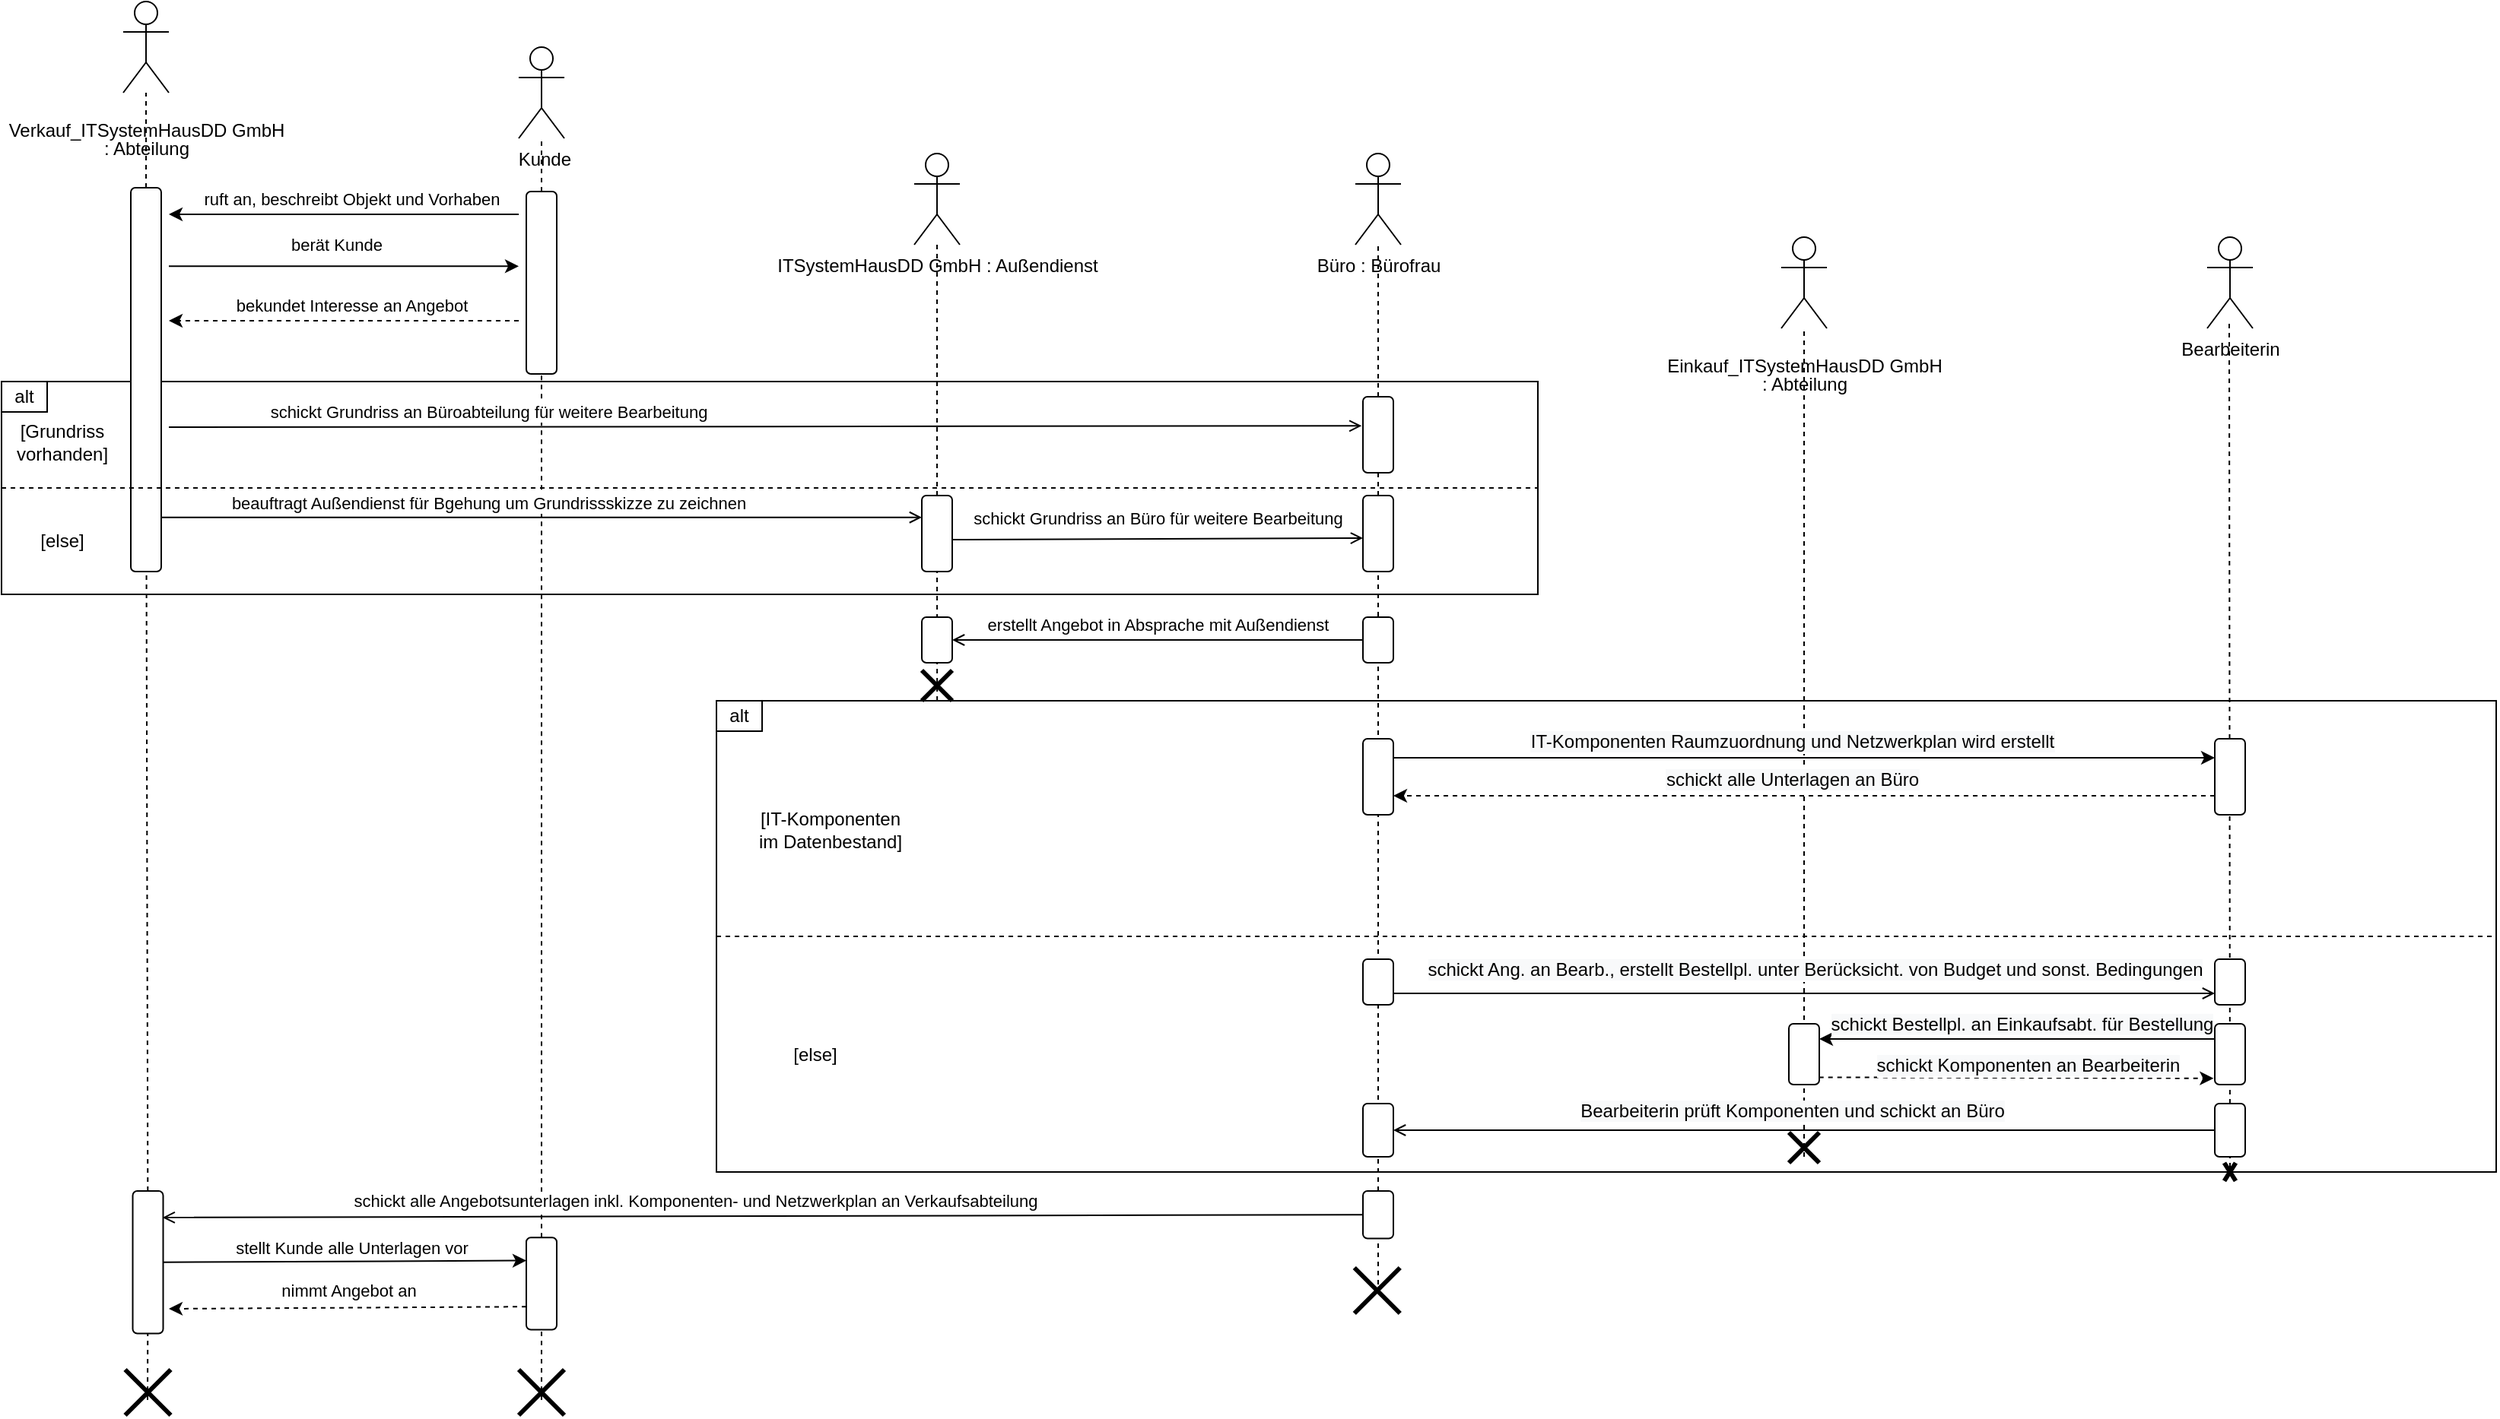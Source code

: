 <mxfile version="17.2.4" type="device"><diagram id="0SitdK9CV-Cygm-Kh3I3" name="Seite-1"><mxGraphModel dx="3555" dy="3332" grid="1" gridSize="10" guides="1" tooltips="1" connect="1" arrows="1" fold="1" page="1" pageScale="1" pageWidth="827" pageHeight="1169" math="0" shadow="0"><root><mxCell id="0"/><mxCell id="1" parent="0"/><mxCell id="731Rm88wItgt_seIOJh5-6" value="" style="rounded=0;whiteSpace=wrap;html=1;fillColor=none;" parent="1" vertex="1"><mxGeometry x="100" y="110" width="1010" height="140" as="geometry"/></mxCell><mxCell id="ewwEWu8G5rQhUUifbdnh-3" value="ITSystemHausDD GmbH&amp;nbsp;: Außendienst" style="shape=umlActor;verticalLabelPosition=bottom;verticalAlign=top;html=1;outlineConnect=0;strokeColor=default;" parent="1" vertex="1"><mxGeometry x="700" y="-40" width="30" height="60" as="geometry"/></mxCell><mxCell id="ewwEWu8G5rQhUUifbdnh-4" value="Büro : Bürofrau" style="shape=umlActor;verticalLabelPosition=bottom;verticalAlign=top;html=1;outlineConnect=0;strokeColor=default;" parent="1" vertex="1"><mxGeometry x="990" y="-40" width="30" height="60" as="geometry"/></mxCell><mxCell id="ewwEWu8G5rQhUUifbdnh-10" value="" style="endArrow=none;dashed=1;html=1;rounded=0;startArrow=none;" parent="1" source="ewwEWu8G5rQhUUifbdnh-24" target="ewwEWu8G5rQhUUifbdnh-18" edge="1"><mxGeometry width="50" height="50" relative="1" as="geometry"><mxPoint x="454" y="1930" as="sourcePoint"/><mxPoint x="460" y="30" as="targetPoint"/></mxGeometry></mxCell><mxCell id="ewwEWu8G5rQhUUifbdnh-17" value="" style="endArrow=none;dashed=1;html=1;rounded=0;startArrow=none;" parent="1" source="ewwEWu8G5rQhUUifbdnh-22" target="ewwEWu8G5rQhUUifbdnh-21" edge="1"><mxGeometry width="50" height="50" relative="1" as="geometry"><mxPoint x="194" y="1930" as="sourcePoint"/><mxPoint x="200" y="30" as="targetPoint"/></mxGeometry></mxCell><mxCell id="ewwEWu8G5rQhUUifbdnh-18" value="&amp;nbsp;Kunde" style="shape=umlActor;verticalLabelPosition=bottom;verticalAlign=top;html=1;outlineConnect=0;strokeColor=default;" parent="1" vertex="1"><mxGeometry x="440" y="-110" width="30" height="60" as="geometry"/></mxCell><mxCell id="ewwEWu8G5rQhUUifbdnh-21" value="&lt;p style=&quot;line-height: 1&quot;&gt;Verkauf_ITSystemHausDD GmbH&lt;br&gt;: Abteilung&lt;/p&gt;" style="shape=umlActor;verticalLabelPosition=bottom;verticalAlign=top;html=1;outlineConnect=0;strokeColor=default;" parent="1" vertex="1"><mxGeometry x="180" y="-140" width="30" height="60" as="geometry"/></mxCell><mxCell id="ewwEWu8G5rQhUUifbdnh-22" value="" style="rounded=1;whiteSpace=wrap;html=1;strokeColor=default;rotation=90;" parent="1" vertex="1"><mxGeometry x="68.75" y="98.75" width="252.5" height="20" as="geometry"/></mxCell><mxCell id="ewwEWu8G5rQhUUifbdnh-23" value="" style="endArrow=none;dashed=1;html=1;rounded=0;startArrow=none;" parent="1" source="731Rm88wItgt_seIOJh5-70" target="ewwEWu8G5rQhUUifbdnh-22" edge="1"><mxGeometry width="50" height="50" relative="1" as="geometry"><mxPoint x="194" y="1930.0" as="sourcePoint"/><mxPoint x="194.985" y="10" as="targetPoint"/></mxGeometry></mxCell><mxCell id="ewwEWu8G5rQhUUifbdnh-24" value="" style="rounded=1;whiteSpace=wrap;html=1;strokeColor=default;rotation=90;" parent="1" vertex="1"><mxGeometry x="395" y="35" width="120" height="20" as="geometry"/></mxCell><mxCell id="ewwEWu8G5rQhUUifbdnh-25" value="" style="endArrow=none;dashed=1;html=1;rounded=0;startArrow=none;" parent="1" source="731Rm88wItgt_seIOJh5-74" target="ewwEWu8G5rQhUUifbdnh-24" edge="1"><mxGeometry width="50" height="50" relative="1" as="geometry"><mxPoint x="454" y="1930.0" as="sourcePoint"/><mxPoint x="454.985" y="10" as="targetPoint"/></mxGeometry></mxCell><mxCell id="ewwEWu8G5rQhUUifbdnh-26" value="" style="endArrow=classic;html=1;rounded=0;" parent="1" edge="1"><mxGeometry width="50" height="50" relative="1" as="geometry"><mxPoint x="210" y="34.17" as="sourcePoint"/><mxPoint x="440" y="34.17" as="targetPoint"/></mxGeometry></mxCell><mxCell id="ewwEWu8G5rQhUUifbdnh-27" value="berät Kunde" style="edgeLabel;html=1;align=center;verticalAlign=middle;resizable=0;points=[];" parent="ewwEWu8G5rQhUUifbdnh-26" vertex="1" connectable="0"><mxGeometry x="-0.157" relative="1" as="geometry"><mxPoint x="13" y="-14" as="offset"/></mxGeometry></mxCell><mxCell id="ewwEWu8G5rQhUUifbdnh-29" value="" style="endArrow=classic;html=1;rounded=0;dashed=1;" parent="1" edge="1"><mxGeometry width="50" height="50" relative="1" as="geometry"><mxPoint x="440" y="70" as="sourcePoint"/><mxPoint x="210" y="70" as="targetPoint"/></mxGeometry></mxCell><mxCell id="ewwEWu8G5rQhUUifbdnh-30" value="bekundet Interesse an Angebot" style="edgeLabel;html=1;align=center;verticalAlign=middle;resizable=0;points=[];" parent="1" vertex="1" connectable="0"><mxGeometry x="329.993" y="60" as="geometry"/></mxCell><mxCell id="731Rm88wItgt_seIOJh5-2" value="" style="endArrow=none;dashed=1;html=1;rounded=0;startArrow=none;" parent="1" source="731Rm88wItgt_seIOJh5-1" target="ewwEWu8G5rQhUUifbdnh-3" edge="1"><mxGeometry width="50" height="50" relative="1" as="geometry"><mxPoint x="714" y="1930" as="sourcePoint"/><mxPoint x="714" y="30" as="targetPoint"/></mxGeometry></mxCell><mxCell id="731Rm88wItgt_seIOJh5-7" value="[Grundriss vorhanden]" style="text;html=1;strokeColor=none;fillColor=none;align=center;verticalAlign=middle;whiteSpace=wrap;rounded=0;" parent="1" vertex="1"><mxGeometry x="110" y="135" width="60" height="30" as="geometry"/></mxCell><mxCell id="731Rm88wItgt_seIOJh5-8" value="" style="endArrow=none;dashed=1;html=1;rounded=0;exitX=0;exitY=0.5;exitDx=0;exitDy=0;entryX=1;entryY=0.5;entryDx=0;entryDy=0;" parent="1" source="731Rm88wItgt_seIOJh5-6" target="731Rm88wItgt_seIOJh5-6" edge="1"><mxGeometry width="50" height="50" relative="1" as="geometry"><mxPoint x="340" y="260" as="sourcePoint"/><mxPoint x="390" y="210" as="targetPoint"/></mxGeometry></mxCell><mxCell id="731Rm88wItgt_seIOJh5-9" value="[else]" style="text;html=1;strokeColor=none;fillColor=none;align=center;verticalAlign=middle;whiteSpace=wrap;rounded=0;" parent="1" vertex="1"><mxGeometry x="110" y="200" width="60" height="30" as="geometry"/></mxCell><mxCell id="731Rm88wItgt_seIOJh5-10" value="alt" style="rounded=0;whiteSpace=wrap;html=1;fillColor=none;" parent="1" vertex="1"><mxGeometry x="100" y="110" width="30" height="20" as="geometry"/></mxCell><mxCell id="731Rm88wItgt_seIOJh5-11" value="" style="endArrow=classic;html=1;rounded=0;fontSize=13;" parent="1" edge="1"><mxGeometry width="50" height="50" relative="1" as="geometry"><mxPoint x="440" as="sourcePoint"/><mxPoint x="210" as="targetPoint"/></mxGeometry></mxCell><mxCell id="731Rm88wItgt_seIOJh5-12" value="ruft an, beschreibt Objekt und Vorhaben" style="edgeLabel;html=1;align=center;verticalAlign=middle;resizable=0;points=[];" parent="1" vertex="1" connectable="0"><mxGeometry x="329.997" y="-10" as="geometry"/></mxCell><mxCell id="731Rm88wItgt_seIOJh5-13" value="" style="endArrow=open;html=1;rounded=0;entryX=0.383;entryY=1.042;entryDx=0;entryDy=0;entryPerimeter=0;endFill=0;" parent="1" target="731Rm88wItgt_seIOJh5-16" edge="1"><mxGeometry width="50" height="50" relative="1" as="geometry"><mxPoint x="210" y="140" as="sourcePoint"/><mxPoint x="440" y="135.0" as="targetPoint"/></mxGeometry></mxCell><mxCell id="731Rm88wItgt_seIOJh5-14" value="schickt Grundriss an Büroabteilung für weitere Bearbeitung" style="edgeLabel;html=1;align=center;verticalAlign=middle;resizable=0;points=[];" parent="731Rm88wItgt_seIOJh5-13" vertex="1" connectable="0"><mxGeometry x="-0.157" relative="1" as="geometry"><mxPoint x="-121" y="-10" as="offset"/></mxGeometry></mxCell><mxCell id="731Rm88wItgt_seIOJh5-15" value="" style="endArrow=none;dashed=1;html=1;rounded=0;startArrow=none;" parent="1" source="731Rm88wItgt_seIOJh5-16" edge="1"><mxGeometry width="50" height="50" relative="1" as="geometry"><mxPoint x="1004.0" y="1930" as="sourcePoint"/><mxPoint x="1004.985" y="20" as="targetPoint"/></mxGeometry></mxCell><mxCell id="731Rm88wItgt_seIOJh5-16" value="" style="rounded=1;whiteSpace=wrap;html=1;strokeColor=default;rotation=90;" parent="1" vertex="1"><mxGeometry x="980" y="135" width="50" height="20" as="geometry"/></mxCell><mxCell id="731Rm88wItgt_seIOJh5-17" value="" style="endArrow=none;dashed=1;html=1;rounded=0;startArrow=none;" parent="1" source="731Rm88wItgt_seIOJh5-22" target="731Rm88wItgt_seIOJh5-16" edge="1"><mxGeometry width="50" height="50" relative="1" as="geometry"><mxPoint x="1004" y="1930" as="sourcePoint"/><mxPoint x="1004.985" y="20" as="targetPoint"/></mxGeometry></mxCell><mxCell id="731Rm88wItgt_seIOJh5-18" value="" style="endArrow=open;html=1;rounded=0;fontSize=13;endFill=0;" parent="1" edge="1"><mxGeometry width="50" height="50" relative="1" as="geometry"><mxPoint x="205" y="199.37" as="sourcePoint"/><mxPoint x="705" y="199.37" as="targetPoint"/></mxGeometry></mxCell><mxCell id="731Rm88wItgt_seIOJh5-19" value="beauftragt Außendienst für Bgehung um Grundrissskizze zu zeichnen" style="edgeLabel;html=1;align=center;verticalAlign=middle;resizable=0;points=[];" parent="1" vertex="1" connectable="0"><mxGeometry x="420.003" y="189.793" as="geometry"/></mxCell><mxCell id="731Rm88wItgt_seIOJh5-1" value="" style="rounded=1;whiteSpace=wrap;html=1;strokeColor=default;rotation=90;" parent="1" vertex="1"><mxGeometry x="690" y="200" width="50" height="20" as="geometry"/></mxCell><mxCell id="731Rm88wItgt_seIOJh5-21" value="" style="endArrow=none;dashed=1;html=1;rounded=0;exitX=0.124;exitY=0;exitDx=0;exitDy=0;exitPerimeter=0;" parent="1" source="731Rm88wItgt_seIOJh5-37" target="731Rm88wItgt_seIOJh5-1" edge="1"><mxGeometry width="50" height="50" relative="1" as="geometry"><mxPoint x="714" y="310" as="sourcePoint"/><mxPoint x="714.985" y="20" as="targetPoint"/></mxGeometry></mxCell><mxCell id="731Rm88wItgt_seIOJh5-22" value="" style="rounded=1;whiteSpace=wrap;html=1;strokeColor=default;rotation=90;" parent="1" vertex="1"><mxGeometry x="980" y="200" width="50" height="20" as="geometry"/></mxCell><mxCell id="731Rm88wItgt_seIOJh5-23" value="" style="endArrow=none;dashed=1;html=1;rounded=0;startArrow=none;" parent="1" source="731Rm88wItgt_seIOJh5-68" target="731Rm88wItgt_seIOJh5-22" edge="1"><mxGeometry width="50" height="50" relative="1" as="geometry"><mxPoint x="1004" y="1930" as="sourcePoint"/><mxPoint x="1004.986" y="170" as="targetPoint"/></mxGeometry></mxCell><mxCell id="731Rm88wItgt_seIOJh5-24" value="" style="endArrow=open;html=1;rounded=0;fontSize=13;endFill=0;" parent="1" edge="1"><mxGeometry width="50" height="50" relative="1" as="geometry"><mxPoint x="725" y="214" as="sourcePoint"/><mxPoint x="995" y="213" as="targetPoint"/></mxGeometry></mxCell><mxCell id="731Rm88wItgt_seIOJh5-25" value="schickt Grundriss an Büro für weitere Bearbeitung" style="edgeLabel;html=1;align=center;verticalAlign=middle;resizable=0;points=[];" parent="1" vertex="1" connectable="0"><mxGeometry x="860.003" y="200.001" as="geometry"/></mxCell><mxCell id="731Rm88wItgt_seIOJh5-3" value="" style="rounded=1;whiteSpace=wrap;html=1;strokeColor=default;rotation=90;" parent="1" vertex="1"><mxGeometry x="990" y="270" width="30" height="20" as="geometry"/></mxCell><mxCell id="ewwEWu8G5rQhUUifbdnh-14" value="" style="rounded=1;whiteSpace=wrap;html=1;strokeColor=default;rotation=90;" parent="1" vertex="1"><mxGeometry x="700" y="270" width="30" height="20" as="geometry"/></mxCell><mxCell id="731Rm88wItgt_seIOJh5-27" value="" style="endArrow=open;html=1;rounded=0;fontSize=13;entryX=0.5;entryY=0;entryDx=0;entryDy=0;exitX=0.5;exitY=1;exitDx=0;exitDy=0;endFill=0;" parent="1" source="731Rm88wItgt_seIOJh5-3" target="ewwEWu8G5rQhUUifbdnh-14" edge="1"><mxGeometry width="50" height="50" relative="1" as="geometry"><mxPoint x="980" y="280" as="sourcePoint"/><mxPoint x="740" y="278" as="targetPoint"/></mxGeometry></mxCell><mxCell id="731Rm88wItgt_seIOJh5-28" value="erstellt Angebot in Absprache mit Außendienst" style="edgeLabel;html=1;align=center;verticalAlign=middle;resizable=0;points=[];" parent="1" vertex="1" connectable="0"><mxGeometry x="860.003" y="270.001" as="geometry"/></mxCell><mxCell id="731Rm88wItgt_seIOJh5-31" value="&lt;p style=&quot;line-height: 1&quot;&gt;Einkauf_ITSystemHausDD GmbH&lt;br&gt;: Abteilung&lt;/p&gt;" style="shape=umlActor;verticalLabelPosition=bottom;verticalAlign=top;html=1;outlineConnect=0;strokeColor=default;" parent="1" vertex="1"><mxGeometry x="1270" y="15" width="30" height="60" as="geometry"/></mxCell><mxCell id="731Rm88wItgt_seIOJh5-32" value="Bearbeiterin" style="shape=umlActor;verticalLabelPosition=bottom;verticalAlign=top;html=1;outlineConnect=0;strokeColor=default;" parent="1" vertex="1"><mxGeometry x="1550" y="15" width="30" height="60" as="geometry"/></mxCell><mxCell id="731Rm88wItgt_seIOJh5-34" value="" style="endArrow=none;dashed=1;html=1;rounded=0;" parent="1" target="731Rm88wItgt_seIOJh5-31" edge="1"><mxGeometry width="50" height="50" relative="1" as="geometry"><mxPoint x="1285" y="620" as="sourcePoint"/><mxPoint x="1290" y="135" as="targetPoint"/></mxGeometry></mxCell><mxCell id="731Rm88wItgt_seIOJh5-36" value="" style="endArrow=none;dashed=1;html=1;rounded=0;" parent="1" edge="1"><mxGeometry width="50" height="50" relative="1" as="geometry"><mxPoint x="1565" y="627" as="sourcePoint"/><mxPoint x="1564.5" y="70" as="targetPoint"/></mxGeometry></mxCell><mxCell id="731Rm88wItgt_seIOJh5-37" value="" style="rounded=0;whiteSpace=wrap;html=1;fillColor=none;" parent="1" vertex="1"><mxGeometry x="570" y="320" width="1170" height="310" as="geometry"/></mxCell><mxCell id="731Rm88wItgt_seIOJh5-38" value="" style="endArrow=none;dashed=1;html=1;rounded=0;exitX=0;exitY=0.5;exitDx=0;exitDy=0;entryX=1;entryY=0.5;entryDx=0;entryDy=0;" parent="1" source="731Rm88wItgt_seIOJh5-37" target="731Rm88wItgt_seIOJh5-37" edge="1"><mxGeometry width="50" height="50" relative="1" as="geometry"><mxPoint x="810" y="470" as="sourcePoint"/><mxPoint x="860" y="420" as="targetPoint"/></mxGeometry></mxCell><mxCell id="731Rm88wItgt_seIOJh5-39" value="alt" style="rounded=0;whiteSpace=wrap;html=1;fillColor=none;" parent="1" vertex="1"><mxGeometry x="570" y="320" width="30" height="20" as="geometry"/></mxCell><mxCell id="731Rm88wItgt_seIOJh5-42" value="[IT-Komponenten im Datenbestand]" style="text;html=1;strokeColor=none;fillColor=none;align=center;verticalAlign=middle;whiteSpace=wrap;rounded=0;" parent="1" vertex="1"><mxGeometry x="590" y="390" width="110" height="30" as="geometry"/></mxCell><mxCell id="731Rm88wItgt_seIOJh5-43" value="[else]" style="text;html=1;strokeColor=none;fillColor=none;align=center;verticalAlign=middle;whiteSpace=wrap;rounded=0;" parent="1" vertex="1"><mxGeometry x="605" y="537.5" width="60" height="30" as="geometry"/></mxCell><mxCell id="731Rm88wItgt_seIOJh5-45" value="" style="rounded=1;whiteSpace=wrap;html=1;strokeColor=default;rotation=90;" parent="1" vertex="1"><mxGeometry x="980" y="360" width="50" height="20" as="geometry"/></mxCell><mxCell id="731Rm88wItgt_seIOJh5-46" value="" style="rounded=1;whiteSpace=wrap;html=1;strokeColor=default;rotation=90;" parent="1" vertex="1"><mxGeometry x="1540" y="360" width="50" height="20" as="geometry"/></mxCell><mxCell id="731Rm88wItgt_seIOJh5-47" value="" style="endArrow=classic;html=1;rounded=0;fontSize=13;exitX=0.25;exitY=0;exitDx=0;exitDy=0;entryX=0.25;entryY=1;entryDx=0;entryDy=0;" parent="1" source="731Rm88wItgt_seIOJh5-45" target="731Rm88wItgt_seIOJh5-46" edge="1"><mxGeometry width="50" height="50" relative="1" as="geometry"><mxPoint x="1080" y="390" as="sourcePoint"/><mxPoint x="1130" y="340" as="targetPoint"/></mxGeometry></mxCell><mxCell id="731Rm88wItgt_seIOJh5-48" value="&lt;span style=&quot;font-size: 12px ; background-color: rgb(248 , 249 , 250)&quot;&gt;IT-Komponenten Raumzuordnung und Netzwerkplan wird erstellt&lt;/span&gt;" style="edgeLabel;html=1;align=center;verticalAlign=middle;resizable=0;points=[];" parent="1" vertex="1" connectable="0"><mxGeometry x="1285.003" y="350.001" as="geometry"><mxPoint x="-8" y="-3" as="offset"/></mxGeometry></mxCell><mxCell id="731Rm88wItgt_seIOJh5-49" value="" style="endArrow=classic;html=1;rounded=0;fontSize=13;dashed=1;exitX=0.75;exitY=1;exitDx=0;exitDy=0;entryX=0.75;entryY=0;entryDx=0;entryDy=0;" parent="1" source="731Rm88wItgt_seIOJh5-46" target="731Rm88wItgt_seIOJh5-45" edge="1"><mxGeometry width="50" height="50" relative="1" as="geometry"><mxPoint x="960" y="340" as="sourcePoint"/><mxPoint x="1010" y="290" as="targetPoint"/></mxGeometry></mxCell><mxCell id="731Rm88wItgt_seIOJh5-50" value="&lt;span style=&quot;font-size: 12px ; background-color: rgb(248 , 249 , 250)&quot;&gt;schickt alle Unterlagen an Büro&lt;/span&gt;" style="edgeLabel;html=1;align=center;verticalAlign=middle;resizable=0;points=[];" parent="1" vertex="1" connectable="0"><mxGeometry x="1285.003" y="375.001" as="geometry"><mxPoint x="-8" y="-3" as="offset"/></mxGeometry></mxCell><mxCell id="731Rm88wItgt_seIOJh5-51" value="" style="rounded=1;whiteSpace=wrap;html=1;strokeColor=default;rotation=90;" parent="1" vertex="1"><mxGeometry x="1547.5" y="592.5" width="35" height="20" as="geometry"/></mxCell><mxCell id="731Rm88wItgt_seIOJh5-52" value="" style="rounded=1;whiteSpace=wrap;html=1;strokeColor=default;rotation=90;" parent="1" vertex="1"><mxGeometry x="1545" y="542.5" width="40" height="20" as="geometry"/></mxCell><mxCell id="731Rm88wItgt_seIOJh5-53" value="" style="rounded=1;whiteSpace=wrap;html=1;strokeColor=default;rotation=90;" parent="1" vertex="1"><mxGeometry x="1550" y="495" width="30" height="20" as="geometry"/></mxCell><mxCell id="731Rm88wItgt_seIOJh5-54" value="" style="rounded=1;whiteSpace=wrap;html=1;strokeColor=default;rotation=90;" parent="1" vertex="1"><mxGeometry x="990" y="495" width="30" height="20" as="geometry"/></mxCell><mxCell id="731Rm88wItgt_seIOJh5-55" value="" style="endArrow=open;html=1;rounded=0;fontSize=13;entryX=0.75;entryY=1;entryDx=0;entryDy=0;exitX=0.75;exitY=0;exitDx=0;exitDy=0;endFill=0;" parent="1" source="731Rm88wItgt_seIOJh5-54" target="731Rm88wItgt_seIOJh5-53" edge="1"><mxGeometry width="50" height="50" relative="1" as="geometry"><mxPoint x="1030" y="513" as="sourcePoint"/><mxPoint x="1540" y="511" as="targetPoint"/></mxGeometry></mxCell><mxCell id="731Rm88wItgt_seIOJh5-56" value="&lt;span style=&quot;font-size: 12px ; background-color: rgb(248 , 249 , 250)&quot;&gt;schickt Ang. an Bearb., erstellt Bestellpl. unter Berücksicht. von Budget und sonst. Bedingungen&lt;/span&gt;" style="edgeLabel;html=1;align=center;verticalAlign=middle;resizable=0;points=[];" parent="1" vertex="1" connectable="0"><mxGeometry x="1300.003" y="470.001" as="geometry"><mxPoint x="-8" y="27" as="offset"/></mxGeometry></mxCell><mxCell id="731Rm88wItgt_seIOJh5-59" value="" style="rounded=1;whiteSpace=wrap;html=1;strokeColor=default;rotation=90;" parent="1" vertex="1"><mxGeometry x="1265" y="542.5" width="40" height="20" as="geometry"/></mxCell><mxCell id="731Rm88wItgt_seIOJh5-60" value="" style="endArrow=classic;html=1;rounded=0;fontSize=13;entryX=0.25;entryY=0;entryDx=0;entryDy=0;exitX=0.25;exitY=1;exitDx=0;exitDy=0;" parent="1" source="731Rm88wItgt_seIOJh5-52" target="731Rm88wItgt_seIOJh5-59" edge="1"><mxGeometry width="50" height="50" relative="1" as="geometry"><mxPoint x="1550" y="547.5" as="sourcePoint"/><mxPoint x="1600" y="497.5" as="targetPoint"/></mxGeometry></mxCell><mxCell id="731Rm88wItgt_seIOJh5-61" value="&lt;span style=&quot;font-size: 12px ; background-color: rgb(248 , 249 , 250)&quot;&gt;schickt Bestellpl. an Einkaufsabt. für Bestellung&lt;/span&gt;" style="edgeLabel;html=1;align=center;verticalAlign=middle;resizable=0;points=[];perimeter=none;" parent="1" vertex="1" connectable="0"><mxGeometry x="1436" y="536" as="geometry"><mxPoint x="-8" y="-3" as="offset"/></mxGeometry></mxCell><mxCell id="731Rm88wItgt_seIOJh5-62" value="" style="endArrow=classic;html=1;rounded=0;fontSize=13;exitX=0.88;exitY=0.007;exitDx=0;exitDy=0;exitPerimeter=0;entryX=0.897;entryY=1.041;entryDx=0;entryDy=0;entryPerimeter=0;dashed=1;" parent="1" source="731Rm88wItgt_seIOJh5-59" target="731Rm88wItgt_seIOJh5-52" edge="1"><mxGeometry width="50" height="50" relative="1" as="geometry"><mxPoint x="1310" y="565" as="sourcePoint"/><mxPoint x="1360" y="515" as="targetPoint"/></mxGeometry></mxCell><mxCell id="731Rm88wItgt_seIOJh5-63" value="&lt;span style=&quot;font-size: 12px ; background-color: rgb(248 , 249 , 250)&quot;&gt;schickt Komponenten an Bearbeiterin&lt;/span&gt;" style="edgeLabel;html=1;align=center;verticalAlign=middle;resizable=0;points=[];perimeter=none;" parent="1" vertex="1" connectable="0"><mxGeometry x="1440" y="562.5" as="geometry"><mxPoint x="-8" y="-3" as="offset"/></mxGeometry></mxCell><mxCell id="731Rm88wItgt_seIOJh5-65" value="" style="rounded=1;whiteSpace=wrap;html=1;strokeColor=default;rotation=90;" parent="1" vertex="1"><mxGeometry x="987.5" y="592.5" width="35" height="20" as="geometry"/></mxCell><mxCell id="731Rm88wItgt_seIOJh5-66" value="" style="endArrow=open;html=1;rounded=0;fontSize=13;endFill=0;exitX=0.5;exitY=1;exitDx=0;exitDy=0;entryX=0.5;entryY=0;entryDx=0;entryDy=0;" parent="1" source="731Rm88wItgt_seIOJh5-51" target="731Rm88wItgt_seIOJh5-65" edge="1"><mxGeometry width="50" height="50" relative="1" as="geometry"><mxPoint x="1410" y="592.5" as="sourcePoint"/><mxPoint x="1460" y="542.5" as="targetPoint"/></mxGeometry></mxCell><mxCell id="731Rm88wItgt_seIOJh5-67" value="&lt;span style=&quot;font-size: 12px ; background-color: rgb(248 , 249 , 250)&quot;&gt;Bearbeiterin prüft Komponenten und schickt an Büro&lt;/span&gt;" style="edgeLabel;html=1;align=center;verticalAlign=middle;resizable=0;points=[];perimeter=none;" parent="1" vertex="1" connectable="0"><mxGeometry x="1285" y="592.5" as="geometry"><mxPoint x="-8" y="-3" as="offset"/></mxGeometry></mxCell><mxCell id="731Rm88wItgt_seIOJh5-68" value="" style="rounded=1;whiteSpace=wrap;html=1;strokeColor=default;rotation=90;" parent="1" vertex="1"><mxGeometry x="989.38" y="648.13" width="31.25" height="20" as="geometry"/></mxCell><mxCell id="731Rm88wItgt_seIOJh5-69" value="" style="endArrow=none;dashed=1;html=1;rounded=0;" parent="1" target="731Rm88wItgt_seIOJh5-68" edge="1"><mxGeometry width="50" height="50" relative="1" as="geometry"><mxPoint x="1005" y="710" as="sourcePoint"/><mxPoint x="1004.985" y="235" as="targetPoint"/></mxGeometry></mxCell><mxCell id="731Rm88wItgt_seIOJh5-70" value="" style="rounded=1;whiteSpace=wrap;html=1;strokeColor=default;rotation=90;" parent="1" vertex="1"><mxGeometry x="149.38" y="679.38" width="93.75" height="20" as="geometry"/></mxCell><mxCell id="731Rm88wItgt_seIOJh5-71" value="" style="endArrow=none;dashed=1;html=1;rounded=0;" parent="1" target="731Rm88wItgt_seIOJh5-70" edge="1"><mxGeometry width="50" height="50" relative="1" as="geometry"><mxPoint x="196" y="780" as="sourcePoint"/><mxPoint x="194.931" y="235" as="targetPoint"/></mxGeometry></mxCell><mxCell id="731Rm88wItgt_seIOJh5-72" value="" style="endArrow=open;html=1;rounded=0;fontSize=13;endFill=0;exitX=0.5;exitY=1;exitDx=0;exitDy=0;entryX=0.186;entryY=0.02;entryDx=0;entryDy=0;entryPerimeter=0;" parent="1" source="731Rm88wItgt_seIOJh5-68" target="731Rm88wItgt_seIOJh5-70" edge="1"><mxGeometry width="50" height="50" relative="1" as="geometry"><mxPoint x="980" y="660" as="sourcePoint"/><mxPoint x="240" y="660" as="targetPoint"/></mxGeometry></mxCell><mxCell id="731Rm88wItgt_seIOJh5-73" value="schickt alle Angebotsunterlagen inkl. Komponenten- und Netzwerkplan an Verkaufsabteilung" style="edgeLabel;html=1;align=center;verticalAlign=middle;resizable=0;points=[];" parent="1" vertex="1" connectable="0"><mxGeometry x="570.003" y="658.131" as="geometry"><mxPoint x="-14" y="-9" as="offset"/></mxGeometry></mxCell><mxCell id="731Rm88wItgt_seIOJh5-74" value="" style="rounded=1;whiteSpace=wrap;html=1;strokeColor=default;rotation=90;" parent="1" vertex="1"><mxGeometry x="424.68" y="693.44" width="60.63" height="20" as="geometry"/></mxCell><mxCell id="731Rm88wItgt_seIOJh5-75" value="" style="endArrow=none;dashed=1;html=1;rounded=0;" parent="1" target="731Rm88wItgt_seIOJh5-74" edge="1"><mxGeometry width="50" height="50" relative="1" as="geometry"><mxPoint x="455" y="780" as="sourcePoint"/><mxPoint x="454.968" y="105" as="targetPoint"/></mxGeometry></mxCell><mxCell id="731Rm88wItgt_seIOJh5-76" value="" style="endArrow=classic;html=1;rounded=0;fontSize=13;exitX=0.5;exitY=0;exitDx=0;exitDy=0;entryX=0.25;entryY=1;entryDx=0;entryDy=0;" parent="1" source="731Rm88wItgt_seIOJh5-70" target="731Rm88wItgt_seIOJh5-74" edge="1"><mxGeometry width="50" height="50" relative="1" as="geometry"><mxPoint x="470" y="370" as="sourcePoint"/><mxPoint x="520" y="320" as="targetPoint"/></mxGeometry></mxCell><mxCell id="731Rm88wItgt_seIOJh5-77" value="stellt Kunde alle Unterlagen vor" style="edgeLabel;html=1;align=center;verticalAlign=middle;resizable=0;points=[];" parent="1" vertex="1" connectable="0"><mxGeometry x="329.99" y="679.38" as="geometry"/></mxCell><mxCell id="731Rm88wItgt_seIOJh5-78" value="" style="endArrow=classic;html=1;rounded=0;dashed=1;exitX=0.75;exitY=1;exitDx=0;exitDy=0;" parent="1" source="731Rm88wItgt_seIOJh5-74" edge="1"><mxGeometry width="50" height="50" relative="1" as="geometry"><mxPoint x="444.99" y="750" as="sourcePoint"/><mxPoint x="210" y="720" as="targetPoint"/></mxGeometry></mxCell><mxCell id="731Rm88wItgt_seIOJh5-79" value="nimmt Angebot an" style="edgeLabel;html=1;align=center;verticalAlign=middle;resizable=0;points=[];" parent="1" vertex="1" connectable="0"><mxGeometry x="318.003" y="708" as="geometry"><mxPoint x="10" as="offset"/></mxGeometry></mxCell><mxCell id="731Rm88wItgt_seIOJh5-81" value="" style="shape=umlDestroy;whiteSpace=wrap;html=1;strokeWidth=3;fontSize=13;fillColor=none;" parent="1" vertex="1"><mxGeometry x="181.26" y="760" width="30" height="30" as="geometry"/></mxCell><mxCell id="731Rm88wItgt_seIOJh5-82" value="" style="shape=umlDestroy;whiteSpace=wrap;html=1;strokeWidth=3;fontSize=13;fillColor=none;" parent="1" vertex="1"><mxGeometry x="440" y="760" width="30" height="30" as="geometry"/></mxCell><mxCell id="731Rm88wItgt_seIOJh5-84" value="" style="shape=umlDestroy;whiteSpace=wrap;html=1;strokeWidth=3;fontSize=13;fillColor=none;" parent="1" vertex="1"><mxGeometry x="705" y="300" width="20" height="20" as="geometry"/></mxCell><mxCell id="731Rm88wItgt_seIOJh5-86" value="" style="shape=umlDestroy;whiteSpace=wrap;html=1;strokeWidth=3;fontSize=13;fillColor=none;" parent="1" vertex="1"><mxGeometry x="989.38" y="693" width="30" height="30" as="geometry"/></mxCell><mxCell id="KyDTZNTMizD7pl3KIwyk-1" value="" style="shape=umlDestroy;whiteSpace=wrap;html=1;strokeWidth=3;fontSize=13;fillColor=none;" vertex="1" parent="1"><mxGeometry x="1275" y="604" width="20" height="20" as="geometry"/></mxCell><mxCell id="KyDTZNTMizD7pl3KIwyk-2" value="" style="shape=umlDestroy;whiteSpace=wrap;html=1;strokeWidth=3;fontSize=13;fillColor=none;" vertex="1" parent="1"><mxGeometry x="1561.25" y="624" width="7.5" height="11.87" as="geometry"/></mxCell></root></mxGraphModel></diagram></mxfile>